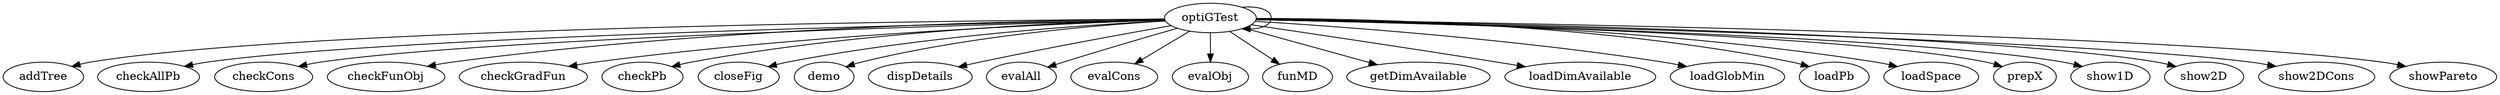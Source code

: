 /* Created by mdot for Matlab */
digraph m2html {
  optiGTest -> addTree;
  optiGTest -> checkAllPb;
  optiGTest -> checkCons;
  optiGTest -> checkFunObj;
  optiGTest -> checkGradFun;
  optiGTest -> checkPb;
  optiGTest -> closeFig;
  optiGTest -> demo;
  optiGTest -> dispDetails;
  optiGTest -> evalAll;
  optiGTest -> evalCons;
  optiGTest -> evalObj;
  optiGTest -> funMD;
  optiGTest -> getDimAvailable;
  optiGTest -> loadDimAvailable;
  optiGTest -> loadGlobMin;
  optiGTest -> loadPb;
  optiGTest -> loadSpace;
  optiGTest -> optiGTest;
  optiGTest -> prepX;
  optiGTest -> show1D;
  optiGTest -> show2D;
  optiGTest -> show2DCons;
  optiGTest -> showPareto;

  addTree [URL="addTree.html"];
  checkAllPb [URL="checkAllPb.html"];
  checkCons [URL="checkCons.html"];
  checkFunObj [URL="checkFunObj.html"];
  checkGradFun [URL="checkGradFun.html"];
  checkPb [URL="checkPb.html"];
  closeFig [URL="closeFig.html"];
  demo [URL="demo.html"];
  dispDetails [URL="dispDetails.html"];
  evalAll [URL="evalAll.html"];
  evalCons [URL="evalCons.html"];
  evalObj [URL="evalObj.html"];
  funMD [URL="funMD.html"];
  getDimAvailable [URL="getDimAvailable.html"];
  loadDimAvailable [URL="loadDimAvailable.html"];
  loadGlobMin [URL="loadGlobMin.html"];
  loadPb [URL="loadPb.html"];
  loadSpace [URL="loadSpace.html"];
  optiGTest [URL="optiGTest.html"];
  prepX [URL="prepX.html"];
  show1D [URL="show1D.html"];
  show2D [URL="show2D.html"];
  show2DCons [URL="show2DCons.html"];
  showPareto [URL="showPareto.html"];
}